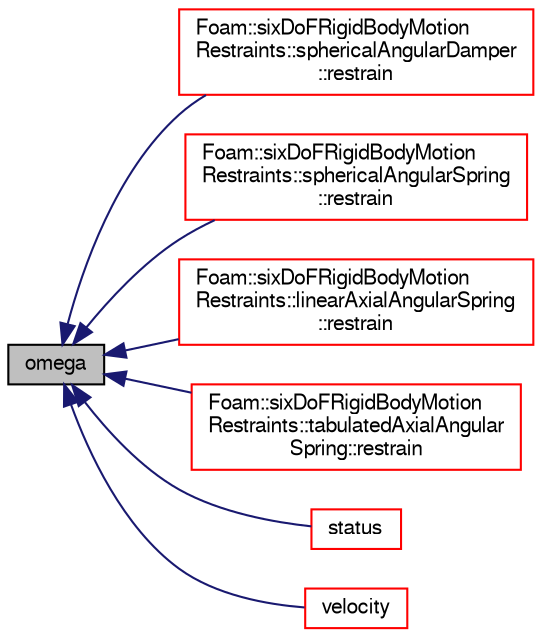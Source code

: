 digraph "omega"
{
  bgcolor="transparent";
  edge [fontname="FreeSans",fontsize="10",labelfontname="FreeSans",labelfontsize="10"];
  node [fontname="FreeSans",fontsize="10",shape=record];
  rankdir="LR";
  Node759 [label="omega",height=0.2,width=0.4,color="black", fillcolor="grey75", style="filled", fontcolor="black"];
  Node759 -> Node760 [dir="back",color="midnightblue",fontsize="10",style="solid",fontname="FreeSans"];
  Node760 [label="Foam::sixDoFRigidBodyMotion\lRestraints::sphericalAngularDamper\l::restrain",height=0.2,width=0.4,color="red",URL="$a29518.html#a5a33f13a3b2e956e9be8cfaffc87a34b",tooltip="Calculate the restraint position, force and moment. "];
  Node759 -> Node764 [dir="back",color="midnightblue",fontsize="10",style="solid",fontname="FreeSans"];
  Node764 [label="Foam::sixDoFRigidBodyMotion\lRestraints::sphericalAngularSpring\l::restrain",height=0.2,width=0.4,color="red",URL="$a29522.html#a5a33f13a3b2e956e9be8cfaffc87a34b",tooltip="Calculate the restraint position, force and moment. "];
  Node759 -> Node768 [dir="back",color="midnightblue",fontsize="10",style="solid",fontname="FreeSans"];
  Node768 [label="Foam::sixDoFRigidBodyMotion\lRestraints::linearAxialAngularSpring\l::restrain",height=0.2,width=0.4,color="red",URL="$a29502.html#a5a33f13a3b2e956e9be8cfaffc87a34b",tooltip="Calculate the restraint position, force and moment. "];
  Node759 -> Node772 [dir="back",color="midnightblue",fontsize="10",style="solid",fontname="FreeSans"];
  Node772 [label="Foam::sixDoFRigidBodyMotion\lRestraints::tabulatedAxialAngular\lSpring::restrain",height=0.2,width=0.4,color="red",URL="$a29526.html#a5a33f13a3b2e956e9be8cfaffc87a34b",tooltip="Calculate the restraint position, force and moment. "];
  Node759 -> Node776 [dir="back",color="midnightblue",fontsize="10",style="solid",fontname="FreeSans"];
  Node776 [label="status",height=0.2,width=0.4,color="red",URL="$a29530.html#a2115458ac48deae383afcaddb33be5dd",tooltip="Report the status of the motion. "];
  Node759 -> Node787 [dir="back",color="midnightblue",fontsize="10",style="solid",fontname="FreeSans"];
  Node787 [label="velocity",height=0.2,width=0.4,color="red",URL="$a29530.html#ab2b917bb96e724dfd5e886732330b117",tooltip="Return the velocity of a position. "];
}
